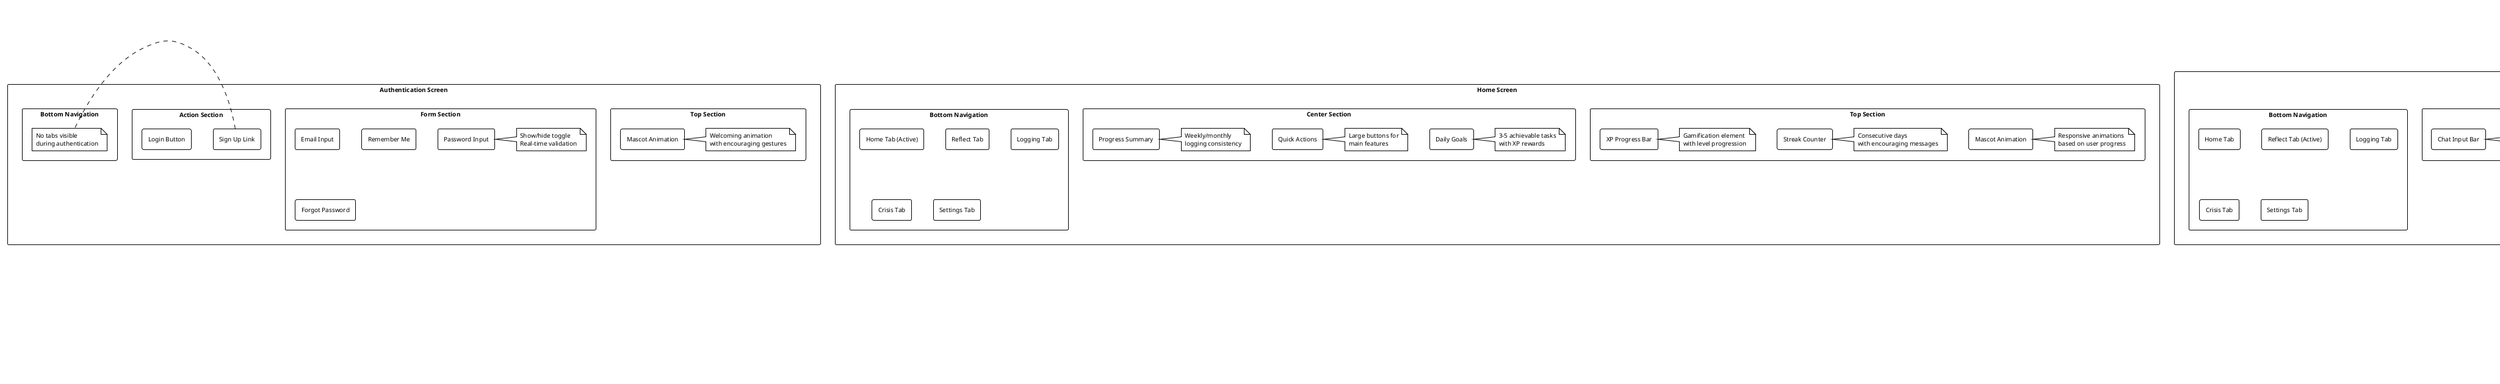 @startuml InteroSight Screen Flow Diagram

!theme plain
skinparam backgroundColor #FFFFFF
skinparam defaultFontName Arial
skinparam defaultFontSize 10

title InteroSight - Screen Layouts & UI Components

' Authentication Screen Layout
rectangle "Authentication Screen" as Auth {
  rectangle "Top Section" as AuthTop {
    rectangle "Mascot Animation" as AuthMascot
    note right: Welcoming animation\nwith encouraging gestures
  }
  
  rectangle "Form Section" as AuthForm {
    rectangle "Email Input" as AuthEmail
    rectangle "Password Input" as AuthPassword
    note right: Show/hide toggle\nReal-time validation
    rectangle "Remember Me" as AuthRemember
    rectangle "Forgot Password" as AuthForgot
  }
  
  rectangle "Action Section" as AuthAction {
    rectangle "Login Button" as AuthLogin
    rectangle "Sign Up Link" as AuthSignup
  }
  
  rectangle "Bottom Navigation" as AuthNav {
    note right: No tabs visible\nduring authentication
  }
}

' Home Screen Layout
rectangle "Home Screen" as Home {
  rectangle "Top Section" as HomeTop {
    rectangle "Mascot Animation" as HomeMascot
    note right: Responsive animations\nbased on user progress
    rectangle "Streak Counter" as HomeStreak
    note right: Consecutive days\nwith encouraging messages
    rectangle "XP Progress Bar" as HomeXP
    note right: Gamification element\nwith level progression
  }
  
  rectangle "Center Section" as HomeCenter {
    rectangle "Daily Goals" as HomeGoals
    note right: 3-5 achievable tasks\nwith XP rewards
    rectangle "Quick Actions" as HomeActions
    note right: Large buttons for\nmain features
    rectangle "Progress Summary" as HomeProgress
    note right: Weekly/monthly\nlogging consistency
  }
  
  rectangle "Bottom Navigation" as HomeNav {
    rectangle "Home Tab (Active)" as HomeTab
    rectangle "Reflect Tab" as ReflectTab
    rectangle "Logging Tab" as LoggingTab
    rectangle "Crisis Tab" as CrisisTab
    rectangle "Settings Tab" as SettingsTab
  }
}

' Reflect Screen Layout
rectangle "Reflect Screen (LLM Chat)" as Reflect {
  rectangle "Top Section" as ReflectTop {
    rectangle "Mascot (Empathetic)" as ReflectMascot
    note right: Animations:\n- Nodding\n- Adjusting glasses\n- Empathetic gestures\n- Processing indicators
  }
  
  rectangle "Chat Area" as ReflectChat {
    rectangle "Message History" as ReflectMessages
    note right: Scrollable chat\nwith user/AI distinction
    rectangle "Typewriter Effect" as ReflectTypewriter
    note right: AI responses appear\nwith typewriter animation
  }
  
  rectangle "Input Section" as ReflectInput {
    rectangle "Prompt Buttons" as ReflectPrompts
    note right: Pre-written prompts\nfor conversation starters
    rectangle "Chat Input Bar" as ReflectInputBar
    note right: Keyboard appears\nwhen tapped
  }
  
  rectangle "Bottom Navigation" as ReflectNav {
    rectangle "Home Tab" as ReflectHomeTab
    rectangle "Reflect Tab (Active)" as ReflectReflectTab
    rectangle "Logging Tab" as ReflectLoggingTab
    rectangle "Crisis Tab" as ReflectCrisisTab
    rectangle "Settings Tab" as ReflectSettingsTab
  }
}

' Combined Logging Screen Layout
rectangle "Logging Screen (Meals + Behaviors)" as Logging {
  rectangle "Top Section" as LoggingTop {
    rectangle "Tab Navigation" as LoggingTabs
    note right: Two tabs:\n"Meals" and "Behaviors"
  }
  
  rectangle "Meals Section" as LoggingMeals {
    rectangle "Meal Type Selection" as LoggingMealTypes
    note right: Pixel art icons for:\n- Breakfast\n- Lunch\n- Dinner\n- Snack
    rectangle "Meal Description Input" as LoggingMealInput
    note right: Large text input\nfor meal description
    rectangle "Mood Selection" as LoggingMealMood
    note right: Optional mood\n(positive, neutral, negative)
    rectangle "Save Button" as LoggingMealSave
    rectangle "Recent Meals List" as LoggingMealHistory
  }
  
  rectangle "Behaviors Section" as LoggingBehaviors {
    rectangle "Behavior Type Selection" as LoggingBehaviorTypes
    note right: Categories:\n- Triggers\n- Patterns\n- Coping strategies
    rectangle "Severity Slider" as LoggingSeverity
    note right: 1-10 scale\nfor behavior intensity
    rectangle "Behavior Description Input" as LoggingBehaviorInput
    note right: Large text input\nfor behavior description
    rectangle "Context Selection" as LoggingContext
    note right: Optional context\n(time, location, situation)
    rectangle "Save Button" as LoggingBehaviorSave
    rectangle "Recent Behaviors List" as LoggingBehaviorHistory
  }
  
  rectangle "Bottom Navigation" as LoggingNav {
    rectangle "Home Tab" as LoggingHomeTab
    rectangle "Reflect Tab" as LoggingReflectTab
    rectangle "Logging Tab (Active)" as LoggingLoggingTab
    rectangle "Crisis Tab" as LoggingCrisisTab
    rectangle "Settings Tab" as LoggingSettingsTab
  }
}

' Crisis Tools Screen Layout
rectangle "Crisis Tools Screen" as Crisis {
  rectangle "Top Section" as CrisisTop {
    rectangle "Crisis Assessment" as CrisisAssessment
    note right: Gentle assessment\nof current situation
  }
  
  rectangle "Emergency Section" as CrisisEmergency {
    rectangle "Emergency Contacts" as CrisisContacts
    note right: Pre-configured list\nwith one-tap calling
    rectangle "Crisis Hotlines" as CrisisHotlines
    note right: Direct access to\nsuicide prevention hotlines
  }
  
  rectangle "Tools Section" as CrisisTools {
    rectangle "DBT Tools" as CrisisDBT
    note right: Dialectical behavior\ntherapy techniques
    rectangle "Grounding Exercises" as CrisisGrounding
    note right: Breathing and\ngrounding techniques
    rectangle "Safety Planning" as CrisisSafety
    note right: Step-by-step\nsafety plan creation
  }
  
  rectangle "Resources Section" as CrisisResources {
    rectangle "Professional Resources" as CrisisProfessional
    note right: Links to find\ntherapists and treatment
  }
  
  rectangle "Bottom Navigation" as CrisisNav {
    rectangle "Home Tab" as CrisisHomeTab
    rectangle "Reflect Tab" as CrisisReflectTab
    rectangle "Logging Tab" as CrisisLoggingTab
    rectangle "Crisis Tab (Active)" as CrisisCrisisTab
    rectangle "Settings Tab" as CrisisSettingsTab
  }
}

' Settings Screen Layout
rectangle "Settings Screen" as Settings {
  rectangle "Account Section" as SettingsAccount {
    rectangle "Profile Management" as SettingsProfile
    rectangle "Password Changes" as SettingsPassword
  }
  
  rectangle "Preferences Section" as SettingsPreferences {
    rectangle "Notification Settings" as SettingsNotif
    rectangle "Privacy Controls" as SettingsPrivacy
    rectangle "Crisis Settings" as SettingsCrisis
    rectangle "App Preferences" as SettingsApp
  }
  
  rectangle "Support Section" as SettingsSupport {
    rectangle "Help & Resources" as SettingsHelp
    rectangle "Professional Treatment Info" as SettingsTreatment
    rectangle "About App" as SettingsAbout
  }
  
  rectangle "Bottom Navigation" as SettingsNav {
    rectangle "Home Tab" as SettingsHomeTab
    rectangle "Reflect Tab" as SettingsReflectTab
    rectangle "Logging Tab" as SettingsLoggingTab
    rectangle "Crisis Tab" as SettingsCrisisTab
    rectangle "Settings Tab (Active)" as SettingsSettingsTab
  }
}

@enduml 
@enduml 